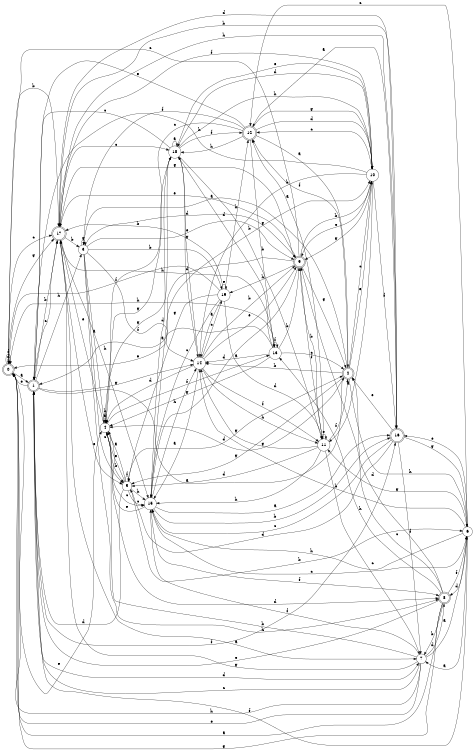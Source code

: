 digraph n16_4 {
__start0 [label="" shape="none"];

rankdir=LR;
size="8,5";

s0 [style="rounded,filled", color="black", fillcolor="white" shape="doublecircle", label="0"];
s1 [style="rounded,filled", color="black", fillcolor="white" shape="doublecircle", label="1"];
s2 [style="rounded,filled", color="black", fillcolor="white" shape="doublecircle", label="2"];
s3 [style="filled", color="black", fillcolor="white" shape="circle", label="3"];
s4 [style="filled", color="black", fillcolor="white" shape="circle", label="4"];
s5 [style="filled", color="black", fillcolor="white" shape="circle", label="5"];
s6 [style="filled", color="black", fillcolor="white" shape="circle", label="6"];
s7 [style="filled", color="black", fillcolor="white" shape="circle", label="7"];
s8 [style="rounded,filled", color="black", fillcolor="white" shape="doublecircle", label="8"];
s9 [style="rounded,filled", color="black", fillcolor="white" shape="doublecircle", label="9"];
s10 [style="filled", color="black", fillcolor="white" shape="circle", label="10"];
s11 [style="filled", color="black", fillcolor="white" shape="circle", label="11"];
s12 [style="rounded,filled", color="black", fillcolor="white" shape="doublecircle", label="12"];
s13 [style="filled", color="black", fillcolor="white" shape="circle", label="13"];
s14 [style="filled", color="black", fillcolor="white" shape="circle", label="14"];
s15 [style="filled", color="black", fillcolor="white" shape="circle", label="15"];
s16 [style="rounded,filled", color="black", fillcolor="white" shape="doublecircle", label="16"];
s17 [style="rounded,filled", color="black", fillcolor="white" shape="doublecircle", label="17"];
s18 [style="filled", color="black", fillcolor="white" shape="circle", label="18"];
s19 [style="filled", color="black", fillcolor="white" shape="circle", label="19"];
s0 -> s1 [label="a"];
s0 -> s17 [label="b"];
s0 -> s17 [label="c"];
s0 -> s0 [label="d"];
s0 -> s4 [label="e"];
s0 -> s0 [label="f"];
s0 -> s17 [label="g"];
s0 -> s13 [label="h"];
s1 -> s2 [label="a"];
s1 -> s17 [label="b"];
s1 -> s17 [label="c"];
s1 -> s7 [label="d"];
s1 -> s0 [label="e"];
s1 -> s16 [label="f"];
s1 -> s14 [label="g"];
s1 -> s3 [label="h"];
s2 -> s3 [label="a"];
s2 -> s14 [label="b"];
s2 -> s10 [label="c"];
s2 -> s4 [label="d"];
s2 -> s10 [label="e"];
s2 -> s12 [label="f"];
s2 -> s5 [label="g"];
s2 -> s6 [label="h"];
s3 -> s4 [label="a"];
s3 -> s19 [label="b"];
s3 -> s5 [label="c"];
s3 -> s9 [label="d"];
s3 -> s9 [label="e"];
s3 -> s14 [label="f"];
s3 -> s3 [label="g"];
s3 -> s8 [label="h"];
s4 -> s4 [label="a"];
s4 -> s5 [label="b"];
s4 -> s15 [label="c"];
s4 -> s8 [label="d"];
s4 -> s17 [label="e"];
s4 -> s13 [label="f"];
s4 -> s18 [label="g"];
s4 -> s4 [label="h"];
s5 -> s4 [label="a"];
s5 -> s6 [label="b"];
s5 -> s15 [label="c"];
s5 -> s1 [label="d"];
s5 -> s4 [label="e"];
s5 -> s5 [label="f"];
s5 -> s2 [label="g"];
s5 -> s15 [label="h"];
s6 -> s7 [label="a"];
s6 -> s14 [label="b"];
s6 -> s12 [label="c"];
s6 -> s8 [label="d"];
s6 -> s16 [label="e"];
s6 -> s1 [label="f"];
s6 -> s11 [label="g"];
s6 -> s15 [label="h"];
s7 -> s6 [label="a"];
s7 -> s4 [label="b"];
s7 -> s1 [label="c"];
s7 -> s8 [label="d"];
s7 -> s0 [label="e"];
s7 -> s15 [label="f"];
s7 -> s17 [label="g"];
s7 -> s0 [label="h"];
s8 -> s0 [label="a"];
s8 -> s7 [label="b"];
s8 -> s2 [label="c"];
s8 -> s9 [label="d"];
s8 -> s1 [label="e"];
s8 -> s6 [label="f"];
s8 -> s0 [label="g"];
s8 -> s13 [label="h"];
s9 -> s1 [label="a"];
s9 -> s10 [label="b"];
s9 -> s0 [label="c"];
s9 -> s15 [label="d"];
s9 -> s17 [label="e"];
s9 -> s11 [label="f"];
s9 -> s2 [label="g"];
s9 -> s19 [label="h"];
s10 -> s11 [label="a"];
s10 -> s14 [label="b"];
s10 -> s12 [label="c"];
s10 -> s18 [label="d"];
s10 -> s9 [label="e"];
s10 -> s16 [label="f"];
s10 -> s9 [label="g"];
s10 -> s1 [label="h"];
s11 -> s12 [label="a"];
s11 -> s9 [label="b"];
s11 -> s7 [label="c"];
s11 -> s5 [label="d"];
s11 -> s11 [label="e"];
s11 -> s2 [label="f"];
s11 -> s14 [label="g"];
s11 -> s15 [label="h"];
s12 -> s2 [label="a"];
s12 -> s13 [label="b"];
s12 -> s4 [label="c"];
s12 -> s10 [label="d"];
s12 -> s1 [label="e"];
s12 -> s3 [label="f"];
s12 -> s10 [label="g"];
s12 -> s18 [label="h"];
s13 -> s14 [label="a"];
s13 -> s9 [label="b"];
s13 -> s2 [label="c"];
s13 -> s18 [label="d"];
s13 -> s0 [label="e"];
s13 -> s13 [label="f"];
s13 -> s4 [label="g"];
s13 -> s17 [label="h"];
s14 -> s15 [label="a"];
s14 -> s9 [label="b"];
s14 -> s19 [label="c"];
s14 -> s4 [label="d"];
s14 -> s9 [label="e"];
s14 -> s11 [label="f"];
s14 -> s18 [label="g"];
s14 -> s11 [label="h"];
s15 -> s16 [label="a"];
s15 -> s16 [label="b"];
s15 -> s6 [label="c"];
s15 -> s18 [label="d"];
s15 -> s4 [label="e"];
s15 -> s8 [label="f"];
s15 -> s10 [label="g"];
s15 -> s14 [label="h"];
s16 -> s12 [label="a"];
s16 -> s17 [label="b"];
s16 -> s15 [label="c"];
s16 -> s5 [label="d"];
s16 -> s2 [label="e"];
s16 -> s7 [label="f"];
s16 -> s6 [label="g"];
s16 -> s17 [label="h"];
s17 -> s7 [label="a"];
s17 -> s3 [label="b"];
s17 -> s18 [label="c"];
s17 -> s16 [label="d"];
s17 -> s5 [label="e"];
s17 -> s10 [label="f"];
s17 -> s9 [label="g"];
s17 -> s15 [label="h"];
s18 -> s18 [label="a"];
s18 -> s11 [label="b"];
s18 -> s1 [label="c"];
s18 -> s14 [label="d"];
s18 -> s10 [label="e"];
s18 -> s12 [label="f"];
s18 -> s4 [label="g"];
s18 -> s10 [label="h"];
s19 -> s14 [label="a"];
s19 -> s17 [label="b"];
s19 -> s15 [label="c"];
s19 -> s11 [label="d"];
s19 -> s19 [label="e"];
s19 -> s0 [label="f"];
s19 -> s5 [label="g"];
s19 -> s12 [label="h"];

}